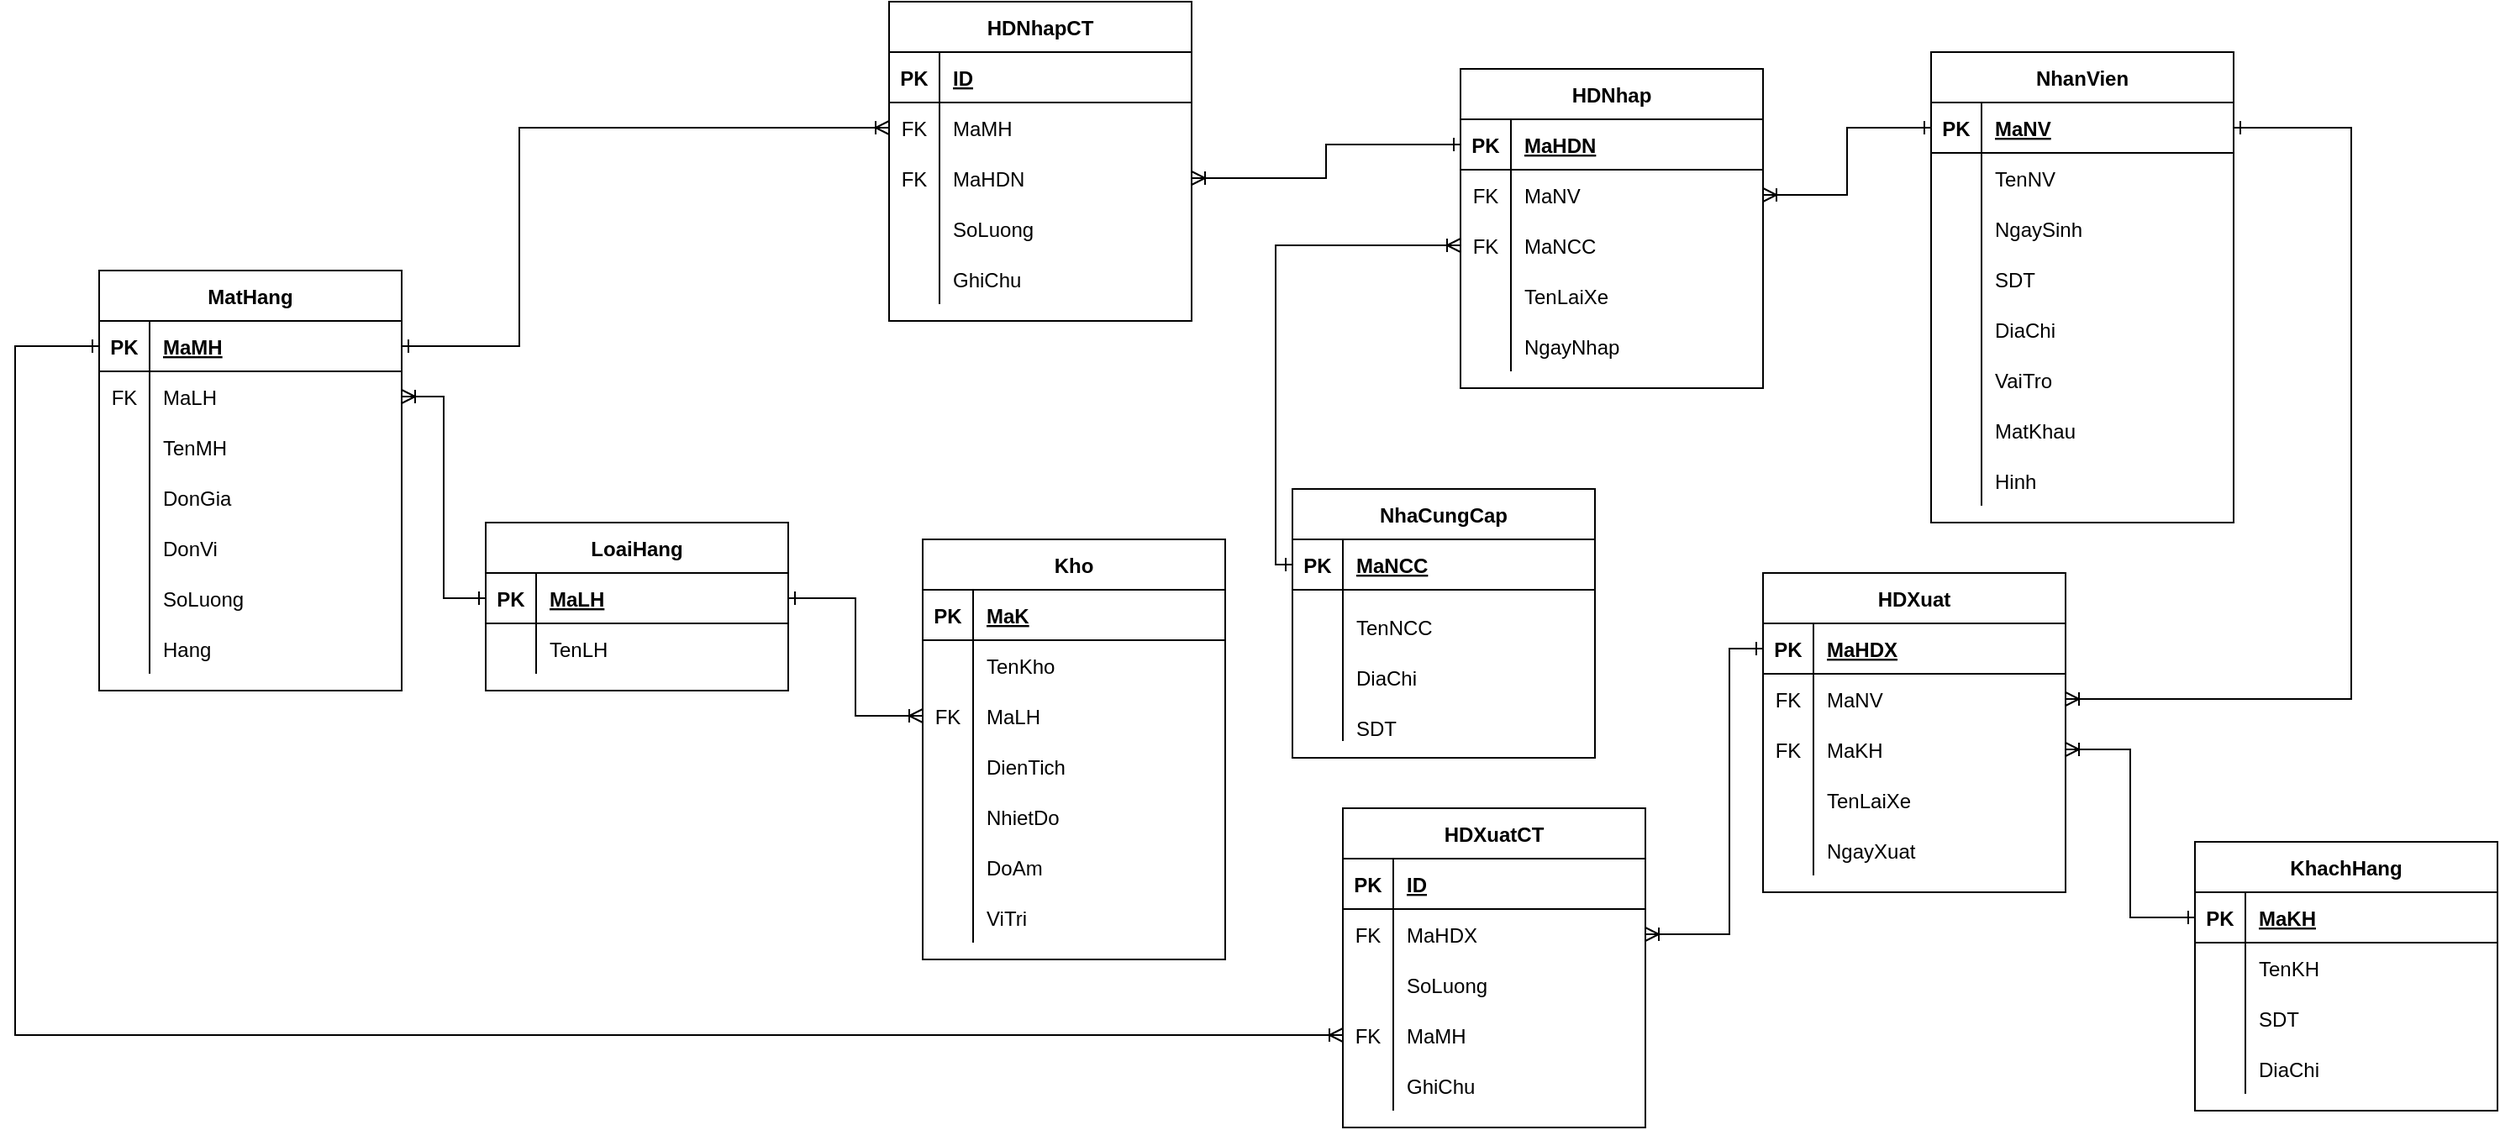 <mxfile version="13.9.2" type="device"><diagram id="FspMdzWRTzSaYM00HZfp" name="Page-1"><mxGraphModel dx="1695" dy="460" grid="1" gridSize="10" guides="1" tooltips="1" connect="1" arrows="1" fold="1" page="1" pageScale="1" pageWidth="827" pageHeight="1169" math="0" shadow="0"><root><mxCell id="0"/><mxCell id="1" parent="0"/><mxCell id="EU5Vfo0PYmwl7cXYNJQX-1" value="NhaCungCap" style="shape=table;startSize=30;container=1;collapsible=1;childLayout=tableLayout;fixedRows=1;rowLines=0;fontStyle=1;align=center;resizeLast=1;" parent="1" vertex="1"><mxGeometry x="110" y="330" width="180" height="160" as="geometry"/></mxCell><mxCell id="EU5Vfo0PYmwl7cXYNJQX-2" value="" style="shape=partialRectangle;collapsible=0;dropTarget=0;pointerEvents=0;fillColor=none;top=0;left=0;bottom=1;right=0;points=[[0,0.5],[1,0.5]];portConstraint=eastwest;" parent="EU5Vfo0PYmwl7cXYNJQX-1" vertex="1"><mxGeometry y="30" width="180" height="30" as="geometry"/></mxCell><mxCell id="EU5Vfo0PYmwl7cXYNJQX-3" value="PK" style="shape=partialRectangle;connectable=0;fillColor=none;top=0;left=0;bottom=0;right=0;fontStyle=1;overflow=hidden;" parent="EU5Vfo0PYmwl7cXYNJQX-2" vertex="1"><mxGeometry width="30" height="30" as="geometry"/></mxCell><mxCell id="EU5Vfo0PYmwl7cXYNJQX-4" value="MaNCC" style="shape=partialRectangle;connectable=0;fillColor=none;top=0;left=0;bottom=0;right=0;align=left;spacingLeft=6;fontStyle=5;overflow=hidden;" parent="EU5Vfo0PYmwl7cXYNJQX-2" vertex="1"><mxGeometry x="30" width="150" height="30" as="geometry"/></mxCell><mxCell id="EU5Vfo0PYmwl7cXYNJQX-5" value="" style="shape=partialRectangle;collapsible=0;dropTarget=0;pointerEvents=0;fillColor=none;top=0;left=0;bottom=0;right=0;points=[[0,0.5],[1,0.5]];portConstraint=eastwest;" parent="EU5Vfo0PYmwl7cXYNJQX-1" vertex="1"><mxGeometry y="60" width="180" height="30" as="geometry"/></mxCell><mxCell id="EU5Vfo0PYmwl7cXYNJQX-6" value="" style="shape=partialRectangle;connectable=0;fillColor=none;top=0;left=0;bottom=0;right=0;editable=1;overflow=hidden;" parent="EU5Vfo0PYmwl7cXYNJQX-5" vertex="1"><mxGeometry width="30" height="30" as="geometry"/></mxCell><mxCell id="EU5Vfo0PYmwl7cXYNJQX-7" value="&#10;  TenNCC" style="shape=partialRectangle;connectable=0;fillColor=none;top=0;left=0;bottom=0;right=0;align=left;spacingLeft=6;overflow=hidden;" parent="EU5Vfo0PYmwl7cXYNJQX-5" vertex="1"><mxGeometry x="30" width="150" height="30" as="geometry"/></mxCell><mxCell id="EU5Vfo0PYmwl7cXYNJQX-8" value="" style="shape=partialRectangle;collapsible=0;dropTarget=0;pointerEvents=0;fillColor=none;top=0;left=0;bottom=0;right=0;points=[[0,0.5],[1,0.5]];portConstraint=eastwest;" parent="EU5Vfo0PYmwl7cXYNJQX-1" vertex="1"><mxGeometry y="90" width="180" height="30" as="geometry"/></mxCell><mxCell id="EU5Vfo0PYmwl7cXYNJQX-9" value="" style="shape=partialRectangle;connectable=0;fillColor=none;top=0;left=0;bottom=0;right=0;editable=1;overflow=hidden;" parent="EU5Vfo0PYmwl7cXYNJQX-8" vertex="1"><mxGeometry width="30" height="30" as="geometry"/></mxCell><mxCell id="EU5Vfo0PYmwl7cXYNJQX-10" value="&#10;  DiaChi" style="shape=partialRectangle;connectable=0;fillColor=none;top=0;left=0;bottom=0;right=0;align=left;spacingLeft=6;overflow=hidden;" parent="EU5Vfo0PYmwl7cXYNJQX-8" vertex="1"><mxGeometry x="30" width="150" height="30" as="geometry"/></mxCell><mxCell id="EU5Vfo0PYmwl7cXYNJQX-11" value="" style="shape=partialRectangle;collapsible=0;dropTarget=0;pointerEvents=0;fillColor=none;top=0;left=0;bottom=0;right=0;points=[[0,0.5],[1,0.5]];portConstraint=eastwest;" parent="EU5Vfo0PYmwl7cXYNJQX-1" vertex="1"><mxGeometry y="120" width="180" height="30" as="geometry"/></mxCell><mxCell id="EU5Vfo0PYmwl7cXYNJQX-12" value="" style="shape=partialRectangle;connectable=0;fillColor=none;top=0;left=0;bottom=0;right=0;editable=1;overflow=hidden;" parent="EU5Vfo0PYmwl7cXYNJQX-11" vertex="1"><mxGeometry width="30" height="30" as="geometry"/></mxCell><mxCell id="EU5Vfo0PYmwl7cXYNJQX-13" value="&#10;  SDT" style="shape=partialRectangle;connectable=0;fillColor=none;top=0;left=0;bottom=0;right=0;align=left;spacingLeft=6;overflow=hidden;" parent="EU5Vfo0PYmwl7cXYNJQX-11" vertex="1"><mxGeometry x="30" width="150" height="30" as="geometry"/></mxCell><mxCell id="EU5Vfo0PYmwl7cXYNJQX-18" value="NhanVien" style="shape=table;startSize=30;container=1;collapsible=1;childLayout=tableLayout;fixedRows=1;rowLines=0;fontStyle=1;align=center;resizeLast=1;" parent="1" vertex="1"><mxGeometry x="490" y="70" width="180" height="280" as="geometry"/></mxCell><mxCell id="EU5Vfo0PYmwl7cXYNJQX-19" value="" style="shape=partialRectangle;collapsible=0;dropTarget=0;pointerEvents=0;fillColor=none;top=0;left=0;bottom=1;right=0;points=[[0,0.5],[1,0.5]];portConstraint=eastwest;" parent="EU5Vfo0PYmwl7cXYNJQX-18" vertex="1"><mxGeometry y="30" width="180" height="30" as="geometry"/></mxCell><mxCell id="EU5Vfo0PYmwl7cXYNJQX-20" value="PK" style="shape=partialRectangle;connectable=0;fillColor=none;top=0;left=0;bottom=0;right=0;fontStyle=1;overflow=hidden;" parent="EU5Vfo0PYmwl7cXYNJQX-19" vertex="1"><mxGeometry width="30" height="30" as="geometry"/></mxCell><mxCell id="EU5Vfo0PYmwl7cXYNJQX-21" value="MaNV" style="shape=partialRectangle;connectable=0;fillColor=none;top=0;left=0;bottom=0;right=0;align=left;spacingLeft=6;fontStyle=5;overflow=hidden;" parent="EU5Vfo0PYmwl7cXYNJQX-19" vertex="1"><mxGeometry x="30" width="150" height="30" as="geometry"/></mxCell><mxCell id="EU5Vfo0PYmwl7cXYNJQX-22" value="" style="shape=partialRectangle;collapsible=0;dropTarget=0;pointerEvents=0;fillColor=none;top=0;left=0;bottom=0;right=0;points=[[0,0.5],[1,0.5]];portConstraint=eastwest;" parent="EU5Vfo0PYmwl7cXYNJQX-18" vertex="1"><mxGeometry y="60" width="180" height="30" as="geometry"/></mxCell><mxCell id="EU5Vfo0PYmwl7cXYNJQX-23" value="" style="shape=partialRectangle;connectable=0;fillColor=none;top=0;left=0;bottom=0;right=0;editable=1;overflow=hidden;" parent="EU5Vfo0PYmwl7cXYNJQX-22" vertex="1"><mxGeometry width="30" height="30" as="geometry"/></mxCell><mxCell id="EU5Vfo0PYmwl7cXYNJQX-24" value="TenNV" style="shape=partialRectangle;connectable=0;fillColor=none;top=0;left=0;bottom=0;right=0;align=left;spacingLeft=6;overflow=hidden;" parent="EU5Vfo0PYmwl7cXYNJQX-22" vertex="1"><mxGeometry x="30" width="150" height="30" as="geometry"/></mxCell><mxCell id="EU5Vfo0PYmwl7cXYNJQX-25" value="" style="shape=partialRectangle;collapsible=0;dropTarget=0;pointerEvents=0;fillColor=none;top=0;left=0;bottom=0;right=0;points=[[0,0.5],[1,0.5]];portConstraint=eastwest;" parent="EU5Vfo0PYmwl7cXYNJQX-18" vertex="1"><mxGeometry y="90" width="180" height="30" as="geometry"/></mxCell><mxCell id="EU5Vfo0PYmwl7cXYNJQX-26" value="" style="shape=partialRectangle;connectable=0;fillColor=none;top=0;left=0;bottom=0;right=0;editable=1;overflow=hidden;" parent="EU5Vfo0PYmwl7cXYNJQX-25" vertex="1"><mxGeometry width="30" height="30" as="geometry"/></mxCell><mxCell id="EU5Vfo0PYmwl7cXYNJQX-27" value="NgaySinh" style="shape=partialRectangle;connectable=0;fillColor=none;top=0;left=0;bottom=0;right=0;align=left;spacingLeft=6;overflow=hidden;" parent="EU5Vfo0PYmwl7cXYNJQX-25" vertex="1"><mxGeometry x="30" width="150" height="30" as="geometry"/></mxCell><mxCell id="EU5Vfo0PYmwl7cXYNJQX-28" value="" style="shape=partialRectangle;collapsible=0;dropTarget=0;pointerEvents=0;fillColor=none;top=0;left=0;bottom=0;right=0;points=[[0,0.5],[1,0.5]];portConstraint=eastwest;" parent="EU5Vfo0PYmwl7cXYNJQX-18" vertex="1"><mxGeometry y="120" width="180" height="30" as="geometry"/></mxCell><mxCell id="EU5Vfo0PYmwl7cXYNJQX-29" value="" style="shape=partialRectangle;connectable=0;fillColor=none;top=0;left=0;bottom=0;right=0;editable=1;overflow=hidden;" parent="EU5Vfo0PYmwl7cXYNJQX-28" vertex="1"><mxGeometry width="30" height="30" as="geometry"/></mxCell><mxCell id="EU5Vfo0PYmwl7cXYNJQX-30" value="SDT" style="shape=partialRectangle;connectable=0;fillColor=none;top=0;left=0;bottom=0;right=0;align=left;spacingLeft=6;overflow=hidden;" parent="EU5Vfo0PYmwl7cXYNJQX-28" vertex="1"><mxGeometry x="30" width="150" height="30" as="geometry"/></mxCell><mxCell id="eY58jbbYwbzR5uWndmR4-1" style="shape=partialRectangle;collapsible=0;dropTarget=0;pointerEvents=0;fillColor=none;top=0;left=0;bottom=0;right=0;points=[[0,0.5],[1,0.5]];portConstraint=eastwest;" parent="EU5Vfo0PYmwl7cXYNJQX-18" vertex="1"><mxGeometry y="150" width="180" height="30" as="geometry"/></mxCell><mxCell id="eY58jbbYwbzR5uWndmR4-2" style="shape=partialRectangle;connectable=0;fillColor=none;top=0;left=0;bottom=0;right=0;editable=1;overflow=hidden;" parent="eY58jbbYwbzR5uWndmR4-1" vertex="1"><mxGeometry width="30" height="30" as="geometry"/></mxCell><mxCell id="eY58jbbYwbzR5uWndmR4-3" value="DiaChi" style="shape=partialRectangle;connectable=0;fillColor=none;top=0;left=0;bottom=0;right=0;align=left;spacingLeft=6;overflow=hidden;" parent="eY58jbbYwbzR5uWndmR4-1" vertex="1"><mxGeometry x="30" width="150" height="30" as="geometry"/></mxCell><mxCell id="qqFDDtZTlaKzJ3wPa9ZH-11" style="shape=partialRectangle;collapsible=0;dropTarget=0;pointerEvents=0;fillColor=none;top=0;left=0;bottom=0;right=0;points=[[0,0.5],[1,0.5]];portConstraint=eastwest;" parent="EU5Vfo0PYmwl7cXYNJQX-18" vertex="1"><mxGeometry y="180" width="180" height="30" as="geometry"/></mxCell><mxCell id="qqFDDtZTlaKzJ3wPa9ZH-12" style="shape=partialRectangle;connectable=0;fillColor=none;top=0;left=0;bottom=0;right=0;editable=1;overflow=hidden;" parent="qqFDDtZTlaKzJ3wPa9ZH-11" vertex="1"><mxGeometry width="30" height="30" as="geometry"/></mxCell><mxCell id="qqFDDtZTlaKzJ3wPa9ZH-13" value="VaiTro" style="shape=partialRectangle;connectable=0;fillColor=none;top=0;left=0;bottom=0;right=0;align=left;spacingLeft=6;overflow=hidden;" parent="qqFDDtZTlaKzJ3wPa9ZH-11" vertex="1"><mxGeometry x="30" width="150" height="30" as="geometry"/></mxCell><mxCell id="qqFDDtZTlaKzJ3wPa9ZH-14" style="shape=partialRectangle;collapsible=0;dropTarget=0;pointerEvents=0;fillColor=none;top=0;left=0;bottom=0;right=0;points=[[0,0.5],[1,0.5]];portConstraint=eastwest;" parent="EU5Vfo0PYmwl7cXYNJQX-18" vertex="1"><mxGeometry y="210" width="180" height="30" as="geometry"/></mxCell><mxCell id="qqFDDtZTlaKzJ3wPa9ZH-15" style="shape=partialRectangle;connectable=0;fillColor=none;top=0;left=0;bottom=0;right=0;editable=1;overflow=hidden;" parent="qqFDDtZTlaKzJ3wPa9ZH-14" vertex="1"><mxGeometry width="30" height="30" as="geometry"/></mxCell><mxCell id="qqFDDtZTlaKzJ3wPa9ZH-16" value="MatKhau" style="shape=partialRectangle;connectable=0;fillColor=none;top=0;left=0;bottom=0;right=0;align=left;spacingLeft=6;overflow=hidden;" parent="qqFDDtZTlaKzJ3wPa9ZH-14" vertex="1"><mxGeometry x="30" width="150" height="30" as="geometry"/></mxCell><mxCell id="ZO6w13ZDES7cbd3-DDoG-1" style="shape=partialRectangle;collapsible=0;dropTarget=0;pointerEvents=0;fillColor=none;top=0;left=0;bottom=0;right=0;points=[[0,0.5],[1,0.5]];portConstraint=eastwest;" vertex="1" parent="EU5Vfo0PYmwl7cXYNJQX-18"><mxGeometry y="240" width="180" height="30" as="geometry"/></mxCell><mxCell id="ZO6w13ZDES7cbd3-DDoG-2" style="shape=partialRectangle;connectable=0;fillColor=none;top=0;left=0;bottom=0;right=0;editable=1;overflow=hidden;" vertex="1" parent="ZO6w13ZDES7cbd3-DDoG-1"><mxGeometry width="30" height="30" as="geometry"/></mxCell><mxCell id="ZO6w13ZDES7cbd3-DDoG-3" value="Hinh" style="shape=partialRectangle;connectable=0;fillColor=none;top=0;left=0;bottom=0;right=0;align=left;spacingLeft=6;overflow=hidden;" vertex="1" parent="ZO6w13ZDES7cbd3-DDoG-1"><mxGeometry x="30" width="150" height="30" as="geometry"/></mxCell><mxCell id="EU5Vfo0PYmwl7cXYNJQX-31" value="KhachHang" style="shape=table;startSize=30;container=1;collapsible=1;childLayout=tableLayout;fixedRows=1;rowLines=0;fontStyle=1;align=center;resizeLast=1;" parent="1" vertex="1"><mxGeometry x="647" y="540" width="180" height="160" as="geometry"/></mxCell><mxCell id="EU5Vfo0PYmwl7cXYNJQX-32" value="" style="shape=partialRectangle;collapsible=0;dropTarget=0;pointerEvents=0;fillColor=none;top=0;left=0;bottom=1;right=0;points=[[0,0.5],[1,0.5]];portConstraint=eastwest;" parent="EU5Vfo0PYmwl7cXYNJQX-31" vertex="1"><mxGeometry y="30" width="180" height="30" as="geometry"/></mxCell><mxCell id="EU5Vfo0PYmwl7cXYNJQX-33" value="PK" style="shape=partialRectangle;connectable=0;fillColor=none;top=0;left=0;bottom=0;right=0;fontStyle=1;overflow=hidden;" parent="EU5Vfo0PYmwl7cXYNJQX-32" vertex="1"><mxGeometry width="30" height="30" as="geometry"/></mxCell><mxCell id="EU5Vfo0PYmwl7cXYNJQX-34" value="MaKH" style="shape=partialRectangle;connectable=0;fillColor=none;top=0;left=0;bottom=0;right=0;align=left;spacingLeft=6;fontStyle=5;overflow=hidden;" parent="EU5Vfo0PYmwl7cXYNJQX-32" vertex="1"><mxGeometry x="30" width="150" height="30" as="geometry"/></mxCell><mxCell id="EU5Vfo0PYmwl7cXYNJQX-35" value="" style="shape=partialRectangle;collapsible=0;dropTarget=0;pointerEvents=0;fillColor=none;top=0;left=0;bottom=0;right=0;points=[[0,0.5],[1,0.5]];portConstraint=eastwest;" parent="EU5Vfo0PYmwl7cXYNJQX-31" vertex="1"><mxGeometry y="60" width="180" height="30" as="geometry"/></mxCell><mxCell id="EU5Vfo0PYmwl7cXYNJQX-36" value="" style="shape=partialRectangle;connectable=0;fillColor=none;top=0;left=0;bottom=0;right=0;editable=1;overflow=hidden;" parent="EU5Vfo0PYmwl7cXYNJQX-35" vertex="1"><mxGeometry width="30" height="30" as="geometry"/></mxCell><mxCell id="EU5Vfo0PYmwl7cXYNJQX-37" value="TenKH" style="shape=partialRectangle;connectable=0;fillColor=none;top=0;left=0;bottom=0;right=0;align=left;spacingLeft=6;overflow=hidden;" parent="EU5Vfo0PYmwl7cXYNJQX-35" vertex="1"><mxGeometry x="30" width="150" height="30" as="geometry"/></mxCell><mxCell id="EU5Vfo0PYmwl7cXYNJQX-38" value="" style="shape=partialRectangle;collapsible=0;dropTarget=0;pointerEvents=0;fillColor=none;top=0;left=0;bottom=0;right=0;points=[[0,0.5],[1,0.5]];portConstraint=eastwest;" parent="EU5Vfo0PYmwl7cXYNJQX-31" vertex="1"><mxGeometry y="90" width="180" height="30" as="geometry"/></mxCell><mxCell id="EU5Vfo0PYmwl7cXYNJQX-39" value="" style="shape=partialRectangle;connectable=0;fillColor=none;top=0;left=0;bottom=0;right=0;editable=1;overflow=hidden;" parent="EU5Vfo0PYmwl7cXYNJQX-38" vertex="1"><mxGeometry width="30" height="30" as="geometry"/></mxCell><mxCell id="EU5Vfo0PYmwl7cXYNJQX-40" value="SDT" style="shape=partialRectangle;connectable=0;fillColor=none;top=0;left=0;bottom=0;right=0;align=left;spacingLeft=6;overflow=hidden;" parent="EU5Vfo0PYmwl7cXYNJQX-38" vertex="1"><mxGeometry x="30" width="150" height="30" as="geometry"/></mxCell><mxCell id="EU5Vfo0PYmwl7cXYNJQX-41" value="" style="shape=partialRectangle;collapsible=0;dropTarget=0;pointerEvents=0;fillColor=none;top=0;left=0;bottom=0;right=0;points=[[0,0.5],[1,0.5]];portConstraint=eastwest;" parent="EU5Vfo0PYmwl7cXYNJQX-31" vertex="1"><mxGeometry y="120" width="180" height="30" as="geometry"/></mxCell><mxCell id="EU5Vfo0PYmwl7cXYNJQX-42" value="" style="shape=partialRectangle;connectable=0;fillColor=none;top=0;left=0;bottom=0;right=0;editable=1;overflow=hidden;" parent="EU5Vfo0PYmwl7cXYNJQX-41" vertex="1"><mxGeometry width="30" height="30" as="geometry"/></mxCell><mxCell id="EU5Vfo0PYmwl7cXYNJQX-43" value="DiaChi" style="shape=partialRectangle;connectable=0;fillColor=none;top=0;left=0;bottom=0;right=0;align=left;spacingLeft=6;overflow=hidden;" parent="EU5Vfo0PYmwl7cXYNJQX-41" vertex="1"><mxGeometry x="30" width="150" height="30" as="geometry"/></mxCell><mxCell id="EU5Vfo0PYmwl7cXYNJQX-44" value="Kho" style="shape=table;startSize=30;container=1;collapsible=1;childLayout=tableLayout;fixedRows=1;rowLines=0;fontStyle=1;align=center;resizeLast=1;" parent="1" vertex="1"><mxGeometry x="-110" y="360" width="180" height="250" as="geometry"/></mxCell><mxCell id="EU5Vfo0PYmwl7cXYNJQX-45" value="" style="shape=partialRectangle;collapsible=0;dropTarget=0;pointerEvents=0;fillColor=none;top=0;left=0;bottom=1;right=0;points=[[0,0.5],[1,0.5]];portConstraint=eastwest;" parent="EU5Vfo0PYmwl7cXYNJQX-44" vertex="1"><mxGeometry y="30" width="180" height="30" as="geometry"/></mxCell><mxCell id="EU5Vfo0PYmwl7cXYNJQX-46" value="PK" style="shape=partialRectangle;connectable=0;fillColor=none;top=0;left=0;bottom=0;right=0;fontStyle=1;overflow=hidden;" parent="EU5Vfo0PYmwl7cXYNJQX-45" vertex="1"><mxGeometry width="30" height="30" as="geometry"/></mxCell><mxCell id="EU5Vfo0PYmwl7cXYNJQX-47" value="MaK" style="shape=partialRectangle;connectable=0;fillColor=none;top=0;left=0;bottom=0;right=0;align=left;spacingLeft=6;fontStyle=5;overflow=hidden;" parent="EU5Vfo0PYmwl7cXYNJQX-45" vertex="1"><mxGeometry x="30" width="150" height="30" as="geometry"/></mxCell><mxCell id="EU5Vfo0PYmwl7cXYNJQX-48" value="" style="shape=partialRectangle;collapsible=0;dropTarget=0;pointerEvents=0;fillColor=none;top=0;left=0;bottom=0;right=0;points=[[0,0.5],[1,0.5]];portConstraint=eastwest;" parent="EU5Vfo0PYmwl7cXYNJQX-44" vertex="1"><mxGeometry y="60" width="180" height="30" as="geometry"/></mxCell><mxCell id="EU5Vfo0PYmwl7cXYNJQX-49" value="" style="shape=partialRectangle;connectable=0;fillColor=none;top=0;left=0;bottom=0;right=0;editable=1;overflow=hidden;" parent="EU5Vfo0PYmwl7cXYNJQX-48" vertex="1"><mxGeometry width="30" height="30" as="geometry"/></mxCell><mxCell id="EU5Vfo0PYmwl7cXYNJQX-50" value="TenKho" style="shape=partialRectangle;connectable=0;fillColor=none;top=0;left=0;bottom=0;right=0;align=left;spacingLeft=6;overflow=hidden;" parent="EU5Vfo0PYmwl7cXYNJQX-48" vertex="1"><mxGeometry x="30" width="150" height="30" as="geometry"/></mxCell><mxCell id="qqFDDtZTlaKzJ3wPa9ZH-1" style="shape=partialRectangle;collapsible=0;dropTarget=0;pointerEvents=0;fillColor=none;top=0;left=0;bottom=0;right=0;points=[[0,0.5],[1,0.5]];portConstraint=eastwest;" parent="EU5Vfo0PYmwl7cXYNJQX-44" vertex="1"><mxGeometry y="90" width="180" height="30" as="geometry"/></mxCell><mxCell id="qqFDDtZTlaKzJ3wPa9ZH-2" value="FK" style="shape=partialRectangle;connectable=0;fillColor=none;top=0;left=0;bottom=0;right=0;editable=1;overflow=hidden;" parent="qqFDDtZTlaKzJ3wPa9ZH-1" vertex="1"><mxGeometry width="30" height="30" as="geometry"/></mxCell><mxCell id="qqFDDtZTlaKzJ3wPa9ZH-3" value="MaLH" style="shape=partialRectangle;connectable=0;fillColor=none;top=0;left=0;bottom=0;right=0;align=left;spacingLeft=6;overflow=hidden;" parent="qqFDDtZTlaKzJ3wPa9ZH-1" vertex="1"><mxGeometry x="30" width="150" height="30" as="geometry"/></mxCell><mxCell id="EU5Vfo0PYmwl7cXYNJQX-51" value="" style="shape=partialRectangle;collapsible=0;dropTarget=0;pointerEvents=0;fillColor=none;top=0;left=0;bottom=0;right=0;points=[[0,0.5],[1,0.5]];portConstraint=eastwest;" parent="EU5Vfo0PYmwl7cXYNJQX-44" vertex="1"><mxGeometry y="120" width="180" height="30" as="geometry"/></mxCell><mxCell id="EU5Vfo0PYmwl7cXYNJQX-52" value="" style="shape=partialRectangle;connectable=0;fillColor=none;top=0;left=0;bottom=0;right=0;editable=1;overflow=hidden;" parent="EU5Vfo0PYmwl7cXYNJQX-51" vertex="1"><mxGeometry width="30" height="30" as="geometry"/></mxCell><mxCell id="EU5Vfo0PYmwl7cXYNJQX-53" value="DienTich" style="shape=partialRectangle;connectable=0;fillColor=none;top=0;left=0;bottom=0;right=0;align=left;spacingLeft=6;overflow=hidden;" parent="EU5Vfo0PYmwl7cXYNJQX-51" vertex="1"><mxGeometry x="30" width="150" height="30" as="geometry"/></mxCell><mxCell id="EU5Vfo0PYmwl7cXYNJQX-54" value="" style="shape=partialRectangle;collapsible=0;dropTarget=0;pointerEvents=0;fillColor=none;top=0;left=0;bottom=0;right=0;points=[[0,0.5],[1,0.5]];portConstraint=eastwest;" parent="EU5Vfo0PYmwl7cXYNJQX-44" vertex="1"><mxGeometry y="150" width="180" height="30" as="geometry"/></mxCell><mxCell id="EU5Vfo0PYmwl7cXYNJQX-55" value="" style="shape=partialRectangle;connectable=0;fillColor=none;top=0;left=0;bottom=0;right=0;editable=1;overflow=hidden;" parent="EU5Vfo0PYmwl7cXYNJQX-54" vertex="1"><mxGeometry width="30" height="30" as="geometry"/></mxCell><mxCell id="EU5Vfo0PYmwl7cXYNJQX-56" value="NhietDo" style="shape=partialRectangle;connectable=0;fillColor=none;top=0;left=0;bottom=0;right=0;align=left;spacingLeft=6;overflow=hidden;" parent="EU5Vfo0PYmwl7cXYNJQX-54" vertex="1"><mxGeometry x="30" width="150" height="30" as="geometry"/></mxCell><mxCell id="eY58jbbYwbzR5uWndmR4-7" style="shape=partialRectangle;collapsible=0;dropTarget=0;pointerEvents=0;fillColor=none;top=0;left=0;bottom=0;right=0;points=[[0,0.5],[1,0.5]];portConstraint=eastwest;" parent="EU5Vfo0PYmwl7cXYNJQX-44" vertex="1"><mxGeometry y="180" width="180" height="30" as="geometry"/></mxCell><mxCell id="eY58jbbYwbzR5uWndmR4-8" style="shape=partialRectangle;connectable=0;fillColor=none;top=0;left=0;bottom=0;right=0;editable=1;overflow=hidden;" parent="eY58jbbYwbzR5uWndmR4-7" vertex="1"><mxGeometry width="30" height="30" as="geometry"/></mxCell><mxCell id="eY58jbbYwbzR5uWndmR4-9" value="DoAm" style="shape=partialRectangle;connectable=0;fillColor=none;top=0;left=0;bottom=0;right=0;align=left;spacingLeft=6;overflow=hidden;" parent="eY58jbbYwbzR5uWndmR4-7" vertex="1"><mxGeometry x="30" width="150" height="30" as="geometry"/></mxCell><mxCell id="eY58jbbYwbzR5uWndmR4-4" style="shape=partialRectangle;collapsible=0;dropTarget=0;pointerEvents=0;fillColor=none;top=0;left=0;bottom=0;right=0;points=[[0,0.5],[1,0.5]];portConstraint=eastwest;" parent="EU5Vfo0PYmwl7cXYNJQX-44" vertex="1"><mxGeometry y="210" width="180" height="30" as="geometry"/></mxCell><mxCell id="eY58jbbYwbzR5uWndmR4-5" style="shape=partialRectangle;connectable=0;fillColor=none;top=0;left=0;bottom=0;right=0;editable=1;overflow=hidden;" parent="eY58jbbYwbzR5uWndmR4-4" vertex="1"><mxGeometry width="30" height="30" as="geometry"/></mxCell><mxCell id="eY58jbbYwbzR5uWndmR4-6" value="ViTri" style="shape=partialRectangle;connectable=0;fillColor=none;top=0;left=0;bottom=0;right=0;align=left;spacingLeft=6;overflow=hidden;" parent="eY58jbbYwbzR5uWndmR4-4" vertex="1"><mxGeometry x="30" width="150" height="30" as="geometry"/></mxCell><mxCell id="EU5Vfo0PYmwl7cXYNJQX-57" value="MatHang" style="shape=table;startSize=30;container=1;collapsible=1;childLayout=tableLayout;fixedRows=1;rowLines=0;fontStyle=1;align=center;resizeLast=1;" parent="1" vertex="1"><mxGeometry x="-600" y="200" width="180" height="250" as="geometry"/></mxCell><mxCell id="EU5Vfo0PYmwl7cXYNJQX-58" value="" style="shape=partialRectangle;collapsible=0;dropTarget=0;pointerEvents=0;fillColor=none;top=0;left=0;bottom=1;right=0;points=[[0,0.5],[1,0.5]];portConstraint=eastwest;" parent="EU5Vfo0PYmwl7cXYNJQX-57" vertex="1"><mxGeometry y="30" width="180" height="30" as="geometry"/></mxCell><mxCell id="EU5Vfo0PYmwl7cXYNJQX-59" value="PK" style="shape=partialRectangle;connectable=0;fillColor=none;top=0;left=0;bottom=0;right=0;fontStyle=1;overflow=hidden;" parent="EU5Vfo0PYmwl7cXYNJQX-58" vertex="1"><mxGeometry width="30" height="30" as="geometry"/></mxCell><mxCell id="EU5Vfo0PYmwl7cXYNJQX-60" value="MaMH" style="shape=partialRectangle;connectable=0;fillColor=none;top=0;left=0;bottom=0;right=0;align=left;spacingLeft=6;fontStyle=5;overflow=hidden;" parent="EU5Vfo0PYmwl7cXYNJQX-58" vertex="1"><mxGeometry x="30" width="150" height="30" as="geometry"/></mxCell><mxCell id="eY58jbbYwbzR5uWndmR4-45" style="shape=partialRectangle;collapsible=0;dropTarget=0;pointerEvents=0;fillColor=none;top=0;left=0;bottom=0;right=0;points=[[0,0.5],[1,0.5]];portConstraint=eastwest;" parent="EU5Vfo0PYmwl7cXYNJQX-57" vertex="1"><mxGeometry y="60" width="180" height="30" as="geometry"/></mxCell><mxCell id="eY58jbbYwbzR5uWndmR4-46" value="FK" style="shape=partialRectangle;connectable=0;fillColor=none;top=0;left=0;bottom=0;right=0;editable=1;overflow=hidden;" parent="eY58jbbYwbzR5uWndmR4-45" vertex="1"><mxGeometry width="30" height="30" as="geometry"/></mxCell><mxCell id="eY58jbbYwbzR5uWndmR4-47" value="MaLH" style="shape=partialRectangle;connectable=0;fillColor=none;top=0;left=0;bottom=0;right=0;align=left;spacingLeft=6;overflow=hidden;" parent="eY58jbbYwbzR5uWndmR4-45" vertex="1"><mxGeometry x="30" width="150" height="30" as="geometry"/></mxCell><mxCell id="EU5Vfo0PYmwl7cXYNJQX-61" value="" style="shape=partialRectangle;collapsible=0;dropTarget=0;pointerEvents=0;fillColor=none;top=0;left=0;bottom=0;right=0;points=[[0,0.5],[1,0.5]];portConstraint=eastwest;" parent="EU5Vfo0PYmwl7cXYNJQX-57" vertex="1"><mxGeometry y="90" width="180" height="30" as="geometry"/></mxCell><mxCell id="EU5Vfo0PYmwl7cXYNJQX-62" value="" style="shape=partialRectangle;connectable=0;fillColor=none;top=0;left=0;bottom=0;right=0;editable=1;overflow=hidden;" parent="EU5Vfo0PYmwl7cXYNJQX-61" vertex="1"><mxGeometry width="30" height="30" as="geometry"/></mxCell><mxCell id="EU5Vfo0PYmwl7cXYNJQX-63" value="TenMH" style="shape=partialRectangle;connectable=0;fillColor=none;top=0;left=0;bottom=0;right=0;align=left;spacingLeft=6;overflow=hidden;" parent="EU5Vfo0PYmwl7cXYNJQX-61" vertex="1"><mxGeometry x="30" width="150" height="30" as="geometry"/></mxCell><mxCell id="EU5Vfo0PYmwl7cXYNJQX-64" value="" style="shape=partialRectangle;collapsible=0;dropTarget=0;pointerEvents=0;fillColor=none;top=0;left=0;bottom=0;right=0;points=[[0,0.5],[1,0.5]];portConstraint=eastwest;" parent="EU5Vfo0PYmwl7cXYNJQX-57" vertex="1"><mxGeometry y="120" width="180" height="30" as="geometry"/></mxCell><mxCell id="EU5Vfo0PYmwl7cXYNJQX-65" value="" style="shape=partialRectangle;connectable=0;fillColor=none;top=0;left=0;bottom=0;right=0;editable=1;overflow=hidden;" parent="EU5Vfo0PYmwl7cXYNJQX-64" vertex="1"><mxGeometry width="30" height="30" as="geometry"/></mxCell><mxCell id="EU5Vfo0PYmwl7cXYNJQX-66" value="DonGia" style="shape=partialRectangle;connectable=0;fillColor=none;top=0;left=0;bottom=0;right=0;align=left;spacingLeft=6;overflow=hidden;" parent="EU5Vfo0PYmwl7cXYNJQX-64" vertex="1"><mxGeometry x="30" width="150" height="30" as="geometry"/></mxCell><mxCell id="EU5Vfo0PYmwl7cXYNJQX-67" value="" style="shape=partialRectangle;collapsible=0;dropTarget=0;pointerEvents=0;fillColor=none;top=0;left=0;bottom=0;right=0;points=[[0,0.5],[1,0.5]];portConstraint=eastwest;" parent="EU5Vfo0PYmwl7cXYNJQX-57" vertex="1"><mxGeometry y="150" width="180" height="30" as="geometry"/></mxCell><mxCell id="EU5Vfo0PYmwl7cXYNJQX-68" value="" style="shape=partialRectangle;connectable=0;fillColor=none;top=0;left=0;bottom=0;right=0;editable=1;overflow=hidden;" parent="EU5Vfo0PYmwl7cXYNJQX-67" vertex="1"><mxGeometry width="30" height="30" as="geometry"/></mxCell><mxCell id="EU5Vfo0PYmwl7cXYNJQX-69" value="DonVi" style="shape=partialRectangle;connectable=0;fillColor=none;top=0;left=0;bottom=0;right=0;align=left;spacingLeft=6;overflow=hidden;" parent="EU5Vfo0PYmwl7cXYNJQX-67" vertex="1"><mxGeometry x="30" width="150" height="30" as="geometry"/></mxCell><mxCell id="eY58jbbYwbzR5uWndmR4-10" style="shape=partialRectangle;collapsible=0;dropTarget=0;pointerEvents=0;fillColor=none;top=0;left=0;bottom=0;right=0;points=[[0,0.5],[1,0.5]];portConstraint=eastwest;" parent="EU5Vfo0PYmwl7cXYNJQX-57" vertex="1"><mxGeometry y="180" width="180" height="30" as="geometry"/></mxCell><mxCell id="eY58jbbYwbzR5uWndmR4-11" style="shape=partialRectangle;connectable=0;fillColor=none;top=0;left=0;bottom=0;right=0;editable=1;overflow=hidden;" parent="eY58jbbYwbzR5uWndmR4-10" vertex="1"><mxGeometry width="30" height="30" as="geometry"/></mxCell><mxCell id="eY58jbbYwbzR5uWndmR4-12" value="SoLuong" style="shape=partialRectangle;connectable=0;fillColor=none;top=0;left=0;bottom=0;right=0;align=left;spacingLeft=6;overflow=hidden;" parent="eY58jbbYwbzR5uWndmR4-10" vertex="1"><mxGeometry x="30" width="150" height="30" as="geometry"/></mxCell><mxCell id="qqFDDtZTlaKzJ3wPa9ZH-7" style="shape=partialRectangle;collapsible=0;dropTarget=0;pointerEvents=0;fillColor=none;top=0;left=0;bottom=0;right=0;points=[[0,0.5],[1,0.5]];portConstraint=eastwest;" parent="EU5Vfo0PYmwl7cXYNJQX-57" vertex="1"><mxGeometry y="210" width="180" height="30" as="geometry"/></mxCell><mxCell id="qqFDDtZTlaKzJ3wPa9ZH-8" style="shape=partialRectangle;connectable=0;fillColor=none;top=0;left=0;bottom=0;right=0;editable=1;overflow=hidden;" parent="qqFDDtZTlaKzJ3wPa9ZH-7" vertex="1"><mxGeometry width="30" height="30" as="geometry"/></mxCell><mxCell id="qqFDDtZTlaKzJ3wPa9ZH-9" value="Hang" style="shape=partialRectangle;connectable=0;fillColor=none;top=0;left=0;bottom=0;right=0;align=left;spacingLeft=6;overflow=hidden;" parent="qqFDDtZTlaKzJ3wPa9ZH-7" vertex="1"><mxGeometry x="30" width="150" height="30" as="geometry"/></mxCell><mxCell id="EU5Vfo0PYmwl7cXYNJQX-70" value="HDNhap" style="shape=table;startSize=30;container=1;collapsible=1;childLayout=tableLayout;fixedRows=1;rowLines=0;fontStyle=1;align=center;resizeLast=1;" parent="1" vertex="1"><mxGeometry x="210" y="80" width="180" height="190" as="geometry"/></mxCell><mxCell id="EU5Vfo0PYmwl7cXYNJQX-71" value="" style="shape=partialRectangle;collapsible=0;dropTarget=0;pointerEvents=0;fillColor=none;top=0;left=0;bottom=1;right=0;points=[[0,0.5],[1,0.5]];portConstraint=eastwest;" parent="EU5Vfo0PYmwl7cXYNJQX-70" vertex="1"><mxGeometry y="30" width="180" height="30" as="geometry"/></mxCell><mxCell id="EU5Vfo0PYmwl7cXYNJQX-72" value="PK" style="shape=partialRectangle;connectable=0;fillColor=none;top=0;left=0;bottom=0;right=0;fontStyle=1;overflow=hidden;" parent="EU5Vfo0PYmwl7cXYNJQX-71" vertex="1"><mxGeometry width="30" height="30" as="geometry"/></mxCell><mxCell id="EU5Vfo0PYmwl7cXYNJQX-73" value="MaHDN" style="shape=partialRectangle;connectable=0;fillColor=none;top=0;left=0;bottom=0;right=0;align=left;spacingLeft=6;fontStyle=5;overflow=hidden;" parent="EU5Vfo0PYmwl7cXYNJQX-71" vertex="1"><mxGeometry x="30" width="150" height="30" as="geometry"/></mxCell><mxCell id="EU5Vfo0PYmwl7cXYNJQX-74" value="" style="shape=partialRectangle;collapsible=0;dropTarget=0;pointerEvents=0;fillColor=none;top=0;left=0;bottom=0;right=0;points=[[0,0.5],[1,0.5]];portConstraint=eastwest;" parent="EU5Vfo0PYmwl7cXYNJQX-70" vertex="1"><mxGeometry y="60" width="180" height="30" as="geometry"/></mxCell><mxCell id="EU5Vfo0PYmwl7cXYNJQX-75" value="FK" style="shape=partialRectangle;connectable=0;fillColor=none;top=0;left=0;bottom=0;right=0;editable=1;overflow=hidden;" parent="EU5Vfo0PYmwl7cXYNJQX-74" vertex="1"><mxGeometry width="30" height="30" as="geometry"/></mxCell><mxCell id="EU5Vfo0PYmwl7cXYNJQX-76" value="MaNV" style="shape=partialRectangle;connectable=0;fillColor=none;top=0;left=0;bottom=0;right=0;align=left;spacingLeft=6;overflow=hidden;" parent="EU5Vfo0PYmwl7cXYNJQX-74" vertex="1"><mxGeometry x="30" width="150" height="30" as="geometry"/></mxCell><mxCell id="eY58jbbYwbzR5uWndmR4-63" style="shape=partialRectangle;collapsible=0;dropTarget=0;pointerEvents=0;fillColor=none;top=0;left=0;bottom=0;right=0;points=[[0,0.5],[1,0.5]];portConstraint=eastwest;" parent="EU5Vfo0PYmwl7cXYNJQX-70" vertex="1"><mxGeometry y="90" width="180" height="30" as="geometry"/></mxCell><mxCell id="eY58jbbYwbzR5uWndmR4-64" value="FK" style="shape=partialRectangle;connectable=0;fillColor=none;top=0;left=0;bottom=0;right=0;editable=1;overflow=hidden;" parent="eY58jbbYwbzR5uWndmR4-63" vertex="1"><mxGeometry width="30" height="30" as="geometry"/></mxCell><mxCell id="eY58jbbYwbzR5uWndmR4-65" value="MaNCC" style="shape=partialRectangle;connectable=0;fillColor=none;top=0;left=0;bottom=0;right=0;align=left;spacingLeft=6;overflow=hidden;" parent="eY58jbbYwbzR5uWndmR4-63" vertex="1"><mxGeometry x="30" width="150" height="30" as="geometry"/></mxCell><mxCell id="EU5Vfo0PYmwl7cXYNJQX-77" value="" style="shape=partialRectangle;collapsible=0;dropTarget=0;pointerEvents=0;fillColor=none;top=0;left=0;bottom=0;right=0;points=[[0,0.5],[1,0.5]];portConstraint=eastwest;" parent="EU5Vfo0PYmwl7cXYNJQX-70" vertex="1"><mxGeometry y="120" width="180" height="30" as="geometry"/></mxCell><mxCell id="EU5Vfo0PYmwl7cXYNJQX-78" value="" style="shape=partialRectangle;connectable=0;fillColor=none;top=0;left=0;bottom=0;right=0;editable=1;overflow=hidden;" parent="EU5Vfo0PYmwl7cXYNJQX-77" vertex="1"><mxGeometry width="30" height="30" as="geometry"/></mxCell><mxCell id="EU5Vfo0PYmwl7cXYNJQX-79" value="TenLaiXe" style="shape=partialRectangle;connectable=0;fillColor=none;top=0;left=0;bottom=0;right=0;align=left;spacingLeft=6;overflow=hidden;" parent="EU5Vfo0PYmwl7cXYNJQX-77" vertex="1"><mxGeometry x="30" width="150" height="30" as="geometry"/></mxCell><mxCell id="EU5Vfo0PYmwl7cXYNJQX-80" value="" style="shape=partialRectangle;collapsible=0;dropTarget=0;pointerEvents=0;fillColor=none;top=0;left=0;bottom=0;right=0;points=[[0,0.5],[1,0.5]];portConstraint=eastwest;" parent="EU5Vfo0PYmwl7cXYNJQX-70" vertex="1"><mxGeometry y="150" width="180" height="30" as="geometry"/></mxCell><mxCell id="EU5Vfo0PYmwl7cXYNJQX-81" value="" style="shape=partialRectangle;connectable=0;fillColor=none;top=0;left=0;bottom=0;right=0;editable=1;overflow=hidden;" parent="EU5Vfo0PYmwl7cXYNJQX-80" vertex="1"><mxGeometry width="30" height="30" as="geometry"/></mxCell><mxCell id="EU5Vfo0PYmwl7cXYNJQX-82" value="NgayNhap" style="shape=partialRectangle;connectable=0;fillColor=none;top=0;left=0;bottom=0;right=0;align=left;spacingLeft=6;overflow=hidden;" parent="EU5Vfo0PYmwl7cXYNJQX-80" vertex="1"><mxGeometry x="30" width="150" height="30" as="geometry"/></mxCell><mxCell id="EU5Vfo0PYmwl7cXYNJQX-83" value="HDXuat" style="shape=table;startSize=30;container=1;collapsible=1;childLayout=tableLayout;fixedRows=1;rowLines=0;fontStyle=1;align=center;resizeLast=1;" parent="1" vertex="1"><mxGeometry x="390" y="380" width="180" height="190" as="geometry"/></mxCell><mxCell id="EU5Vfo0PYmwl7cXYNJQX-84" value="" style="shape=partialRectangle;collapsible=0;dropTarget=0;pointerEvents=0;fillColor=none;top=0;left=0;bottom=1;right=0;points=[[0,0.5],[1,0.5]];portConstraint=eastwest;" parent="EU5Vfo0PYmwl7cXYNJQX-83" vertex="1"><mxGeometry y="30" width="180" height="30" as="geometry"/></mxCell><mxCell id="EU5Vfo0PYmwl7cXYNJQX-85" value="PK" style="shape=partialRectangle;connectable=0;fillColor=none;top=0;left=0;bottom=0;right=0;fontStyle=1;overflow=hidden;" parent="EU5Vfo0PYmwl7cXYNJQX-84" vertex="1"><mxGeometry width="30" height="30" as="geometry"/></mxCell><mxCell id="EU5Vfo0PYmwl7cXYNJQX-86" value="MaHDX" style="shape=partialRectangle;connectable=0;fillColor=none;top=0;left=0;bottom=0;right=0;align=left;spacingLeft=6;fontStyle=5;overflow=hidden;" parent="EU5Vfo0PYmwl7cXYNJQX-84" vertex="1"><mxGeometry x="30" width="150" height="30" as="geometry"/></mxCell><mxCell id="EU5Vfo0PYmwl7cXYNJQX-87" value="" style="shape=partialRectangle;collapsible=0;dropTarget=0;pointerEvents=0;fillColor=none;top=0;left=0;bottom=0;right=0;points=[[0,0.5],[1,0.5]];portConstraint=eastwest;" parent="EU5Vfo0PYmwl7cXYNJQX-83" vertex="1"><mxGeometry y="60" width="180" height="30" as="geometry"/></mxCell><mxCell id="EU5Vfo0PYmwl7cXYNJQX-88" value="FK" style="shape=partialRectangle;connectable=0;fillColor=none;top=0;left=0;bottom=0;right=0;editable=1;overflow=hidden;" parent="EU5Vfo0PYmwl7cXYNJQX-87" vertex="1"><mxGeometry width="30" height="30" as="geometry"/></mxCell><mxCell id="EU5Vfo0PYmwl7cXYNJQX-89" value="MaNV" style="shape=partialRectangle;connectable=0;fillColor=none;top=0;left=0;bottom=0;right=0;align=left;spacingLeft=6;overflow=hidden;" parent="EU5Vfo0PYmwl7cXYNJQX-87" vertex="1"><mxGeometry x="30" width="150" height="30" as="geometry"/></mxCell><mxCell id="eY58jbbYwbzR5uWndmR4-59" style="shape=partialRectangle;collapsible=0;dropTarget=0;pointerEvents=0;fillColor=none;top=0;left=0;bottom=0;right=0;points=[[0,0.5],[1,0.5]];portConstraint=eastwest;" parent="EU5Vfo0PYmwl7cXYNJQX-83" vertex="1"><mxGeometry y="90" width="180" height="30" as="geometry"/></mxCell><mxCell id="eY58jbbYwbzR5uWndmR4-60" value="FK" style="shape=partialRectangle;connectable=0;fillColor=none;top=0;left=0;bottom=0;right=0;editable=1;overflow=hidden;" parent="eY58jbbYwbzR5uWndmR4-59" vertex="1"><mxGeometry width="30" height="30" as="geometry"/></mxCell><mxCell id="eY58jbbYwbzR5uWndmR4-61" value="MaKH" style="shape=partialRectangle;connectable=0;fillColor=none;top=0;left=0;bottom=0;right=0;align=left;spacingLeft=6;overflow=hidden;" parent="eY58jbbYwbzR5uWndmR4-59" vertex="1"><mxGeometry x="30" width="150" height="30" as="geometry"/></mxCell><mxCell id="EU5Vfo0PYmwl7cXYNJQX-90" value="" style="shape=partialRectangle;collapsible=0;dropTarget=0;pointerEvents=0;fillColor=none;top=0;left=0;bottom=0;right=0;points=[[0,0.5],[1,0.5]];portConstraint=eastwest;" parent="EU5Vfo0PYmwl7cXYNJQX-83" vertex="1"><mxGeometry y="120" width="180" height="30" as="geometry"/></mxCell><mxCell id="EU5Vfo0PYmwl7cXYNJQX-91" value="" style="shape=partialRectangle;connectable=0;fillColor=none;top=0;left=0;bottom=0;right=0;editable=1;overflow=hidden;" parent="EU5Vfo0PYmwl7cXYNJQX-90" vertex="1"><mxGeometry width="30" height="30" as="geometry"/></mxCell><mxCell id="EU5Vfo0PYmwl7cXYNJQX-92" value="TenLaiXe" style="shape=partialRectangle;connectable=0;fillColor=none;top=0;left=0;bottom=0;right=0;align=left;spacingLeft=6;overflow=hidden;" parent="EU5Vfo0PYmwl7cXYNJQX-90" vertex="1"><mxGeometry x="30" width="150" height="30" as="geometry"/></mxCell><mxCell id="EU5Vfo0PYmwl7cXYNJQX-93" value="" style="shape=partialRectangle;collapsible=0;dropTarget=0;pointerEvents=0;fillColor=none;top=0;left=0;bottom=0;right=0;points=[[0,0.5],[1,0.5]];portConstraint=eastwest;" parent="EU5Vfo0PYmwl7cXYNJQX-83" vertex="1"><mxGeometry y="150" width="180" height="30" as="geometry"/></mxCell><mxCell id="EU5Vfo0PYmwl7cXYNJQX-94" value="" style="shape=partialRectangle;connectable=0;fillColor=none;top=0;left=0;bottom=0;right=0;editable=1;overflow=hidden;" parent="EU5Vfo0PYmwl7cXYNJQX-93" vertex="1"><mxGeometry width="30" height="30" as="geometry"/></mxCell><mxCell id="EU5Vfo0PYmwl7cXYNJQX-95" value="NgayXuat" style="shape=partialRectangle;connectable=0;fillColor=none;top=0;left=0;bottom=0;right=0;align=left;spacingLeft=6;overflow=hidden;" parent="EU5Vfo0PYmwl7cXYNJQX-93" vertex="1"><mxGeometry x="30" width="150" height="30" as="geometry"/></mxCell><mxCell id="EU5Vfo0PYmwl7cXYNJQX-96" value="HDNhapCT" style="shape=table;startSize=30;container=1;collapsible=1;childLayout=tableLayout;fixedRows=1;rowLines=0;fontStyle=1;align=center;resizeLast=1;" parent="1" vertex="1"><mxGeometry x="-130" y="40" width="180" height="190" as="geometry"/></mxCell><mxCell id="EU5Vfo0PYmwl7cXYNJQX-97" value="" style="shape=partialRectangle;collapsible=0;dropTarget=0;pointerEvents=0;fillColor=none;top=0;left=0;bottom=1;right=0;points=[[0,0.5],[1,0.5]];portConstraint=eastwest;" parent="EU5Vfo0PYmwl7cXYNJQX-96" vertex="1"><mxGeometry y="30" width="180" height="30" as="geometry"/></mxCell><mxCell id="EU5Vfo0PYmwl7cXYNJQX-98" value="PK" style="shape=partialRectangle;connectable=0;fillColor=none;top=0;left=0;bottom=0;right=0;fontStyle=1;overflow=hidden;" parent="EU5Vfo0PYmwl7cXYNJQX-97" vertex="1"><mxGeometry width="30" height="30" as="geometry"/></mxCell><mxCell id="EU5Vfo0PYmwl7cXYNJQX-99" value="ID" style="shape=partialRectangle;connectable=0;fillColor=none;top=0;left=0;bottom=0;right=0;align=left;spacingLeft=6;fontStyle=5;overflow=hidden;" parent="EU5Vfo0PYmwl7cXYNJQX-97" vertex="1"><mxGeometry x="30" width="150" height="30" as="geometry"/></mxCell><mxCell id="EU5Vfo0PYmwl7cXYNJQX-100" value="" style="shape=partialRectangle;collapsible=0;dropTarget=0;pointerEvents=0;fillColor=none;top=0;left=0;bottom=0;right=0;points=[[0,0.5],[1,0.5]];portConstraint=eastwest;" parent="EU5Vfo0PYmwl7cXYNJQX-96" vertex="1"><mxGeometry y="60" width="180" height="30" as="geometry"/></mxCell><mxCell id="EU5Vfo0PYmwl7cXYNJQX-101" value="FK" style="shape=partialRectangle;connectable=0;fillColor=none;top=0;left=0;bottom=0;right=0;editable=1;overflow=hidden;" parent="EU5Vfo0PYmwl7cXYNJQX-100" vertex="1"><mxGeometry width="30" height="30" as="geometry"/></mxCell><mxCell id="EU5Vfo0PYmwl7cXYNJQX-102" value="MaMH" style="shape=partialRectangle;connectable=0;fillColor=none;top=0;left=0;bottom=0;right=0;align=left;spacingLeft=6;overflow=hidden;" parent="EU5Vfo0PYmwl7cXYNJQX-100" vertex="1"><mxGeometry x="30" width="150" height="30" as="geometry"/></mxCell><mxCell id="EU5Vfo0PYmwl7cXYNJQX-103" value="" style="shape=partialRectangle;collapsible=0;dropTarget=0;pointerEvents=0;fillColor=none;top=0;left=0;bottom=0;right=0;points=[[0,0.5],[1,0.5]];portConstraint=eastwest;" parent="EU5Vfo0PYmwl7cXYNJQX-96" vertex="1"><mxGeometry y="90" width="180" height="30" as="geometry"/></mxCell><mxCell id="EU5Vfo0PYmwl7cXYNJQX-104" value="FK" style="shape=partialRectangle;connectable=0;fillColor=none;top=0;left=0;bottom=0;right=0;editable=1;overflow=hidden;" parent="EU5Vfo0PYmwl7cXYNJQX-103" vertex="1"><mxGeometry width="30" height="30" as="geometry"/></mxCell><mxCell id="EU5Vfo0PYmwl7cXYNJQX-105" value="MaHDN" style="shape=partialRectangle;connectable=0;fillColor=none;top=0;left=0;bottom=0;right=0;align=left;spacingLeft=6;overflow=hidden;" parent="EU5Vfo0PYmwl7cXYNJQX-103" vertex="1"><mxGeometry x="30" width="150" height="30" as="geometry"/></mxCell><mxCell id="eY58jbbYwbzR5uWndmR4-26" style="shape=partialRectangle;collapsible=0;dropTarget=0;pointerEvents=0;fillColor=none;top=0;left=0;bottom=0;right=0;points=[[0,0.5],[1,0.5]];portConstraint=eastwest;" parent="EU5Vfo0PYmwl7cXYNJQX-96" vertex="1"><mxGeometry y="120" width="180" height="30" as="geometry"/></mxCell><mxCell id="eY58jbbYwbzR5uWndmR4-27" style="shape=partialRectangle;connectable=0;fillColor=none;top=0;left=0;bottom=0;right=0;editable=1;overflow=hidden;" parent="eY58jbbYwbzR5uWndmR4-26" vertex="1"><mxGeometry width="30" height="30" as="geometry"/></mxCell><mxCell id="eY58jbbYwbzR5uWndmR4-28" value="SoLuong" style="shape=partialRectangle;connectable=0;fillColor=none;top=0;left=0;bottom=0;right=0;align=left;spacingLeft=6;overflow=hidden;" parent="eY58jbbYwbzR5uWndmR4-26" vertex="1"><mxGeometry x="30" width="150" height="30" as="geometry"/></mxCell><mxCell id="eY58jbbYwbzR5uWndmR4-29" style="shape=partialRectangle;collapsible=0;dropTarget=0;pointerEvents=0;fillColor=none;top=0;left=0;bottom=0;right=0;points=[[0,0.5],[1,0.5]];portConstraint=eastwest;" parent="EU5Vfo0PYmwl7cXYNJQX-96" vertex="1"><mxGeometry y="150" width="180" height="30" as="geometry"/></mxCell><mxCell id="eY58jbbYwbzR5uWndmR4-30" style="shape=partialRectangle;connectable=0;fillColor=none;top=0;left=0;bottom=0;right=0;editable=1;overflow=hidden;" parent="eY58jbbYwbzR5uWndmR4-29" vertex="1"><mxGeometry width="30" height="30" as="geometry"/></mxCell><mxCell id="eY58jbbYwbzR5uWndmR4-31" value="GhiChu" style="shape=partialRectangle;connectable=0;fillColor=none;top=0;left=0;bottom=0;right=0;align=left;spacingLeft=6;overflow=hidden;" parent="eY58jbbYwbzR5uWndmR4-29" vertex="1"><mxGeometry x="30" width="150" height="30" as="geometry"/></mxCell><mxCell id="EU5Vfo0PYmwl7cXYNJQX-109" value="HDXuatCT" style="shape=table;startSize=30;container=1;collapsible=1;childLayout=tableLayout;fixedRows=1;rowLines=0;fontStyle=1;align=center;resizeLast=1;" parent="1" vertex="1"><mxGeometry x="140" y="520" width="180" height="190" as="geometry"/></mxCell><mxCell id="EU5Vfo0PYmwl7cXYNJQX-110" value="" style="shape=partialRectangle;collapsible=0;dropTarget=0;pointerEvents=0;fillColor=none;top=0;left=0;bottom=1;right=0;points=[[0,0.5],[1,0.5]];portConstraint=eastwest;" parent="EU5Vfo0PYmwl7cXYNJQX-109" vertex="1"><mxGeometry y="30" width="180" height="30" as="geometry"/></mxCell><mxCell id="EU5Vfo0PYmwl7cXYNJQX-111" value="PK" style="shape=partialRectangle;connectable=0;fillColor=none;top=0;left=0;bottom=0;right=0;fontStyle=1;overflow=hidden;" parent="EU5Vfo0PYmwl7cXYNJQX-110" vertex="1"><mxGeometry width="30" height="30" as="geometry"/></mxCell><mxCell id="EU5Vfo0PYmwl7cXYNJQX-112" value="ID" style="shape=partialRectangle;connectable=0;fillColor=none;top=0;left=0;bottom=0;right=0;align=left;spacingLeft=6;fontStyle=5;overflow=hidden;" parent="EU5Vfo0PYmwl7cXYNJQX-110" vertex="1"><mxGeometry x="30" width="150" height="30" as="geometry"/></mxCell><mxCell id="EU5Vfo0PYmwl7cXYNJQX-113" value="" style="shape=partialRectangle;collapsible=0;dropTarget=0;pointerEvents=0;fillColor=none;top=0;left=0;bottom=0;right=0;points=[[0,0.5],[1,0.5]];portConstraint=eastwest;" parent="EU5Vfo0PYmwl7cXYNJQX-109" vertex="1"><mxGeometry y="60" width="180" height="30" as="geometry"/></mxCell><mxCell id="EU5Vfo0PYmwl7cXYNJQX-114" value="FK" style="shape=partialRectangle;connectable=0;fillColor=none;top=0;left=0;bottom=0;right=0;editable=1;overflow=hidden;" parent="EU5Vfo0PYmwl7cXYNJQX-113" vertex="1"><mxGeometry width="30" height="30" as="geometry"/></mxCell><mxCell id="EU5Vfo0PYmwl7cXYNJQX-115" value="MaHDX" style="shape=partialRectangle;connectable=0;fillColor=none;top=0;left=0;bottom=0;right=0;align=left;spacingLeft=6;overflow=hidden;" parent="EU5Vfo0PYmwl7cXYNJQX-113" vertex="1"><mxGeometry x="30" width="150" height="30" as="geometry"/></mxCell><mxCell id="EU5Vfo0PYmwl7cXYNJQX-119" value="" style="shape=partialRectangle;collapsible=0;dropTarget=0;pointerEvents=0;fillColor=none;top=0;left=0;bottom=0;right=0;points=[[0,0.5],[1,0.5]];portConstraint=eastwest;" parent="EU5Vfo0PYmwl7cXYNJQX-109" vertex="1"><mxGeometry y="90" width="180" height="30" as="geometry"/></mxCell><mxCell id="EU5Vfo0PYmwl7cXYNJQX-120" value="" style="shape=partialRectangle;connectable=0;fillColor=none;top=0;left=0;bottom=0;right=0;editable=1;overflow=hidden;" parent="EU5Vfo0PYmwl7cXYNJQX-119" vertex="1"><mxGeometry width="30" height="30" as="geometry"/></mxCell><mxCell id="EU5Vfo0PYmwl7cXYNJQX-121" value="SoLuong" style="shape=partialRectangle;connectable=0;fillColor=none;top=0;left=0;bottom=0;right=0;align=left;spacingLeft=6;overflow=hidden;" parent="EU5Vfo0PYmwl7cXYNJQX-119" vertex="1"><mxGeometry x="30" width="150" height="30" as="geometry"/></mxCell><mxCell id="eY58jbbYwbzR5uWndmR4-33" style="shape=partialRectangle;collapsible=0;dropTarget=0;pointerEvents=0;fillColor=none;top=0;left=0;bottom=0;right=0;points=[[0,0.5],[1,0.5]];portConstraint=eastwest;" parent="EU5Vfo0PYmwl7cXYNJQX-109" vertex="1"><mxGeometry y="120" width="180" height="30" as="geometry"/></mxCell><mxCell id="eY58jbbYwbzR5uWndmR4-34" value="FK" style="shape=partialRectangle;connectable=0;fillColor=none;top=0;left=0;bottom=0;right=0;editable=1;overflow=hidden;" parent="eY58jbbYwbzR5uWndmR4-33" vertex="1"><mxGeometry width="30" height="30" as="geometry"/></mxCell><mxCell id="eY58jbbYwbzR5uWndmR4-35" value="MaMH" style="shape=partialRectangle;connectable=0;fillColor=none;top=0;left=0;bottom=0;right=0;align=left;spacingLeft=6;overflow=hidden;" parent="eY58jbbYwbzR5uWndmR4-33" vertex="1"><mxGeometry x="30" width="150" height="30" as="geometry"/></mxCell><mxCell id="eY58jbbYwbzR5uWndmR4-36" style="shape=partialRectangle;collapsible=0;dropTarget=0;pointerEvents=0;fillColor=none;top=0;left=0;bottom=0;right=0;points=[[0,0.5],[1,0.5]];portConstraint=eastwest;" parent="EU5Vfo0PYmwl7cXYNJQX-109" vertex="1"><mxGeometry y="150" width="180" height="30" as="geometry"/></mxCell><mxCell id="eY58jbbYwbzR5uWndmR4-37" style="shape=partialRectangle;connectable=0;fillColor=none;top=0;left=0;bottom=0;right=0;editable=1;overflow=hidden;" parent="eY58jbbYwbzR5uWndmR4-36" vertex="1"><mxGeometry width="30" height="30" as="geometry"/></mxCell><mxCell id="eY58jbbYwbzR5uWndmR4-38" value="GhiChu" style="shape=partialRectangle;connectable=0;fillColor=none;top=0;left=0;bottom=0;right=0;align=left;spacingLeft=6;overflow=hidden;" parent="eY58jbbYwbzR5uWndmR4-36" vertex="1"><mxGeometry x="30" width="150" height="30" as="geometry"/></mxCell><mxCell id="eY58jbbYwbzR5uWndmR4-13" value="LoaiHang" style="shape=table;startSize=30;container=1;collapsible=1;childLayout=tableLayout;fixedRows=1;rowLines=0;fontStyle=1;align=center;resizeLast=1;" parent="1" vertex="1"><mxGeometry x="-370" y="350" width="180" height="100" as="geometry"/></mxCell><mxCell id="eY58jbbYwbzR5uWndmR4-14" value="" style="shape=partialRectangle;collapsible=0;dropTarget=0;pointerEvents=0;fillColor=none;top=0;left=0;bottom=1;right=0;points=[[0,0.5],[1,0.5]];portConstraint=eastwest;" parent="eY58jbbYwbzR5uWndmR4-13" vertex="1"><mxGeometry y="30" width="180" height="30" as="geometry"/></mxCell><mxCell id="eY58jbbYwbzR5uWndmR4-15" value="PK" style="shape=partialRectangle;connectable=0;fillColor=none;top=0;left=0;bottom=0;right=0;fontStyle=1;overflow=hidden;" parent="eY58jbbYwbzR5uWndmR4-14" vertex="1"><mxGeometry width="30" height="30" as="geometry"/></mxCell><mxCell id="eY58jbbYwbzR5uWndmR4-16" value="MaLH" style="shape=partialRectangle;connectable=0;fillColor=none;top=0;left=0;bottom=0;right=0;align=left;spacingLeft=6;fontStyle=5;overflow=hidden;" parent="eY58jbbYwbzR5uWndmR4-14" vertex="1"><mxGeometry x="30" width="150" height="30" as="geometry"/></mxCell><mxCell id="eY58jbbYwbzR5uWndmR4-17" value="" style="shape=partialRectangle;collapsible=0;dropTarget=0;pointerEvents=0;fillColor=none;top=0;left=0;bottom=0;right=0;points=[[0,0.5],[1,0.5]];portConstraint=eastwest;" parent="eY58jbbYwbzR5uWndmR4-13" vertex="1"><mxGeometry y="60" width="180" height="30" as="geometry"/></mxCell><mxCell id="eY58jbbYwbzR5uWndmR4-18" value="" style="shape=partialRectangle;connectable=0;fillColor=none;top=0;left=0;bottom=0;right=0;editable=1;overflow=hidden;" parent="eY58jbbYwbzR5uWndmR4-17" vertex="1"><mxGeometry width="30" height="30" as="geometry"/></mxCell><mxCell id="eY58jbbYwbzR5uWndmR4-19" value="TenLH" style="shape=partialRectangle;connectable=0;fillColor=none;top=0;left=0;bottom=0;right=0;align=left;spacingLeft=6;overflow=hidden;" parent="eY58jbbYwbzR5uWndmR4-17" vertex="1"><mxGeometry x="30" width="150" height="30" as="geometry"/></mxCell><mxCell id="eY58jbbYwbzR5uWndmR4-39" style="edgeStyle=orthogonalEdgeStyle;rounded=0;orthogonalLoop=1;jettySize=auto;html=1;entryX=1;entryY=0.5;entryDx=0;entryDy=0;exitX=1;exitY=0.5;exitDx=0;exitDy=0;endArrow=ERoneToMany;endFill=0;startArrow=ERone;startFill=0;" parent="1" source="EU5Vfo0PYmwl7cXYNJQX-19" target="EU5Vfo0PYmwl7cXYNJQX-87" edge="1"><mxGeometry relative="1" as="geometry"><Array as="points"><mxPoint x="740" y="115"/><mxPoint x="740" y="455"/></Array></mxGeometry></mxCell><mxCell id="eY58jbbYwbzR5uWndmR4-40" style="edgeStyle=orthogonalEdgeStyle;rounded=0;orthogonalLoop=1;jettySize=auto;html=1;entryX=1;entryY=0.5;entryDx=0;entryDy=0;endArrow=ERoneToMany;endFill=0;startArrow=ERone;startFill=0;" parent="1" source="EU5Vfo0PYmwl7cXYNJQX-19" target="EU5Vfo0PYmwl7cXYNJQX-74" edge="1"><mxGeometry relative="1" as="geometry"/></mxCell><mxCell id="eY58jbbYwbzR5uWndmR4-41" style="edgeStyle=orthogonalEdgeStyle;rounded=0;orthogonalLoop=1;jettySize=auto;html=1;entryX=1;entryY=0.5;entryDx=0;entryDy=0;endArrow=ERoneToMany;endFill=0;exitX=0;exitY=0.5;exitDx=0;exitDy=0;startArrow=ERone;startFill=0;" parent="1" source="EU5Vfo0PYmwl7cXYNJQX-84" target="EU5Vfo0PYmwl7cXYNJQX-113" edge="1"><mxGeometry relative="1" as="geometry"><mxPoint x="1080" y="440" as="targetPoint"/><Array as="points"><mxPoint x="370" y="425"/><mxPoint x="370" y="595"/></Array></mxGeometry></mxCell><mxCell id="eY58jbbYwbzR5uWndmR4-42" style="edgeStyle=orthogonalEdgeStyle;rounded=0;orthogonalLoop=1;jettySize=auto;html=1;entryX=1;entryY=0.5;entryDx=0;entryDy=0;endArrow=ERoneToMany;endFill=0;startArrow=ERone;startFill=0;" parent="1" source="EU5Vfo0PYmwl7cXYNJQX-71" target="EU5Vfo0PYmwl7cXYNJQX-103" edge="1"><mxGeometry relative="1" as="geometry"/></mxCell><mxCell id="eY58jbbYwbzR5uWndmR4-48" style="edgeStyle=orthogonalEdgeStyle;rounded=0;orthogonalLoop=1;jettySize=auto;html=1;endArrow=ERoneToMany;endFill=0;startArrow=ERone;startFill=0;entryX=0;entryY=0.5;entryDx=0;entryDy=0;" parent="1" source="eY58jbbYwbzR5uWndmR4-14" target="qqFDDtZTlaKzJ3wPa9ZH-1" edge="1"><mxGeometry relative="1" as="geometry"><mxPoint x="-370" y="554" as="targetPoint"/></mxGeometry></mxCell><mxCell id="eY58jbbYwbzR5uWndmR4-57" style="edgeStyle=orthogonalEdgeStyle;rounded=0;orthogonalLoop=1;jettySize=auto;html=1;entryX=1;entryY=0.5;entryDx=0;entryDy=0;endArrow=ERoneToMany;endFill=0;startArrow=ERone;startFill=0;" parent="1" source="EU5Vfo0PYmwl7cXYNJQX-32" target="eY58jbbYwbzR5uWndmR4-59" edge="1"><mxGeometry relative="1" as="geometry"><mxPoint x="120" y="635" as="targetPoint"/></mxGeometry></mxCell><mxCell id="eY58jbbYwbzR5uWndmR4-62" style="edgeStyle=orthogonalEdgeStyle;rounded=0;orthogonalLoop=1;jettySize=auto;html=1;startArrow=ERone;startFill=0;endArrow=ERoneToMany;endFill=0;entryX=0;entryY=0.5;entryDx=0;entryDy=0;exitX=0;exitY=0.5;exitDx=0;exitDy=0;" parent="1" source="EU5Vfo0PYmwl7cXYNJQX-2" target="eY58jbbYwbzR5uWndmR4-63" edge="1"><mxGeometry relative="1" as="geometry"><mxPoint x="170" y="380" as="targetPoint"/><Array as="points"><mxPoint x="100" y="375"/><mxPoint x="100" y="185"/></Array></mxGeometry></mxCell><mxCell id="qqFDDtZTlaKzJ3wPa9ZH-4" style="edgeStyle=orthogonalEdgeStyle;rounded=0;orthogonalLoop=1;jettySize=auto;html=1;entryX=1;entryY=0.5;entryDx=0;entryDy=0;endArrow=ERoneToMany;endFill=0;startArrow=ERone;startFill=0;" parent="1" source="eY58jbbYwbzR5uWndmR4-14" target="eY58jbbYwbzR5uWndmR4-45" edge="1"><mxGeometry relative="1" as="geometry"/></mxCell><mxCell id="qqFDDtZTlaKzJ3wPa9ZH-6" style="edgeStyle=orthogonalEdgeStyle;rounded=0;orthogonalLoop=1;jettySize=auto;html=1;endArrow=ERoneToMany;endFill=0;startArrow=ERone;startFill=0;entryX=0;entryY=0.5;entryDx=0;entryDy=0;exitX=1;exitY=0.5;exitDx=0;exitDy=0;" parent="1" source="EU5Vfo0PYmwl7cXYNJQX-58" target="EU5Vfo0PYmwl7cXYNJQX-100" edge="1"><mxGeometry relative="1" as="geometry"><Array as="points"><mxPoint x="-350" y="245"/><mxPoint x="-350" y="115"/></Array></mxGeometry></mxCell><mxCell id="qqFDDtZTlaKzJ3wPa9ZH-5" style="edgeStyle=orthogonalEdgeStyle;rounded=0;orthogonalLoop=1;jettySize=auto;html=1;entryX=0;entryY=0.5;entryDx=0;entryDy=0;endArrow=ERone;endFill=0;exitX=0;exitY=0.5;exitDx=0;exitDy=0;startArrow=ERoneToMany;startFill=0;" parent="1" source="eY58jbbYwbzR5uWndmR4-33" target="EU5Vfo0PYmwl7cXYNJQX-58" edge="1"><mxGeometry relative="1" as="geometry"><Array as="points"><mxPoint x="-650" y="655"/><mxPoint x="-650" y="245"/></Array></mxGeometry></mxCell></root></mxGraphModel></diagram></mxfile>